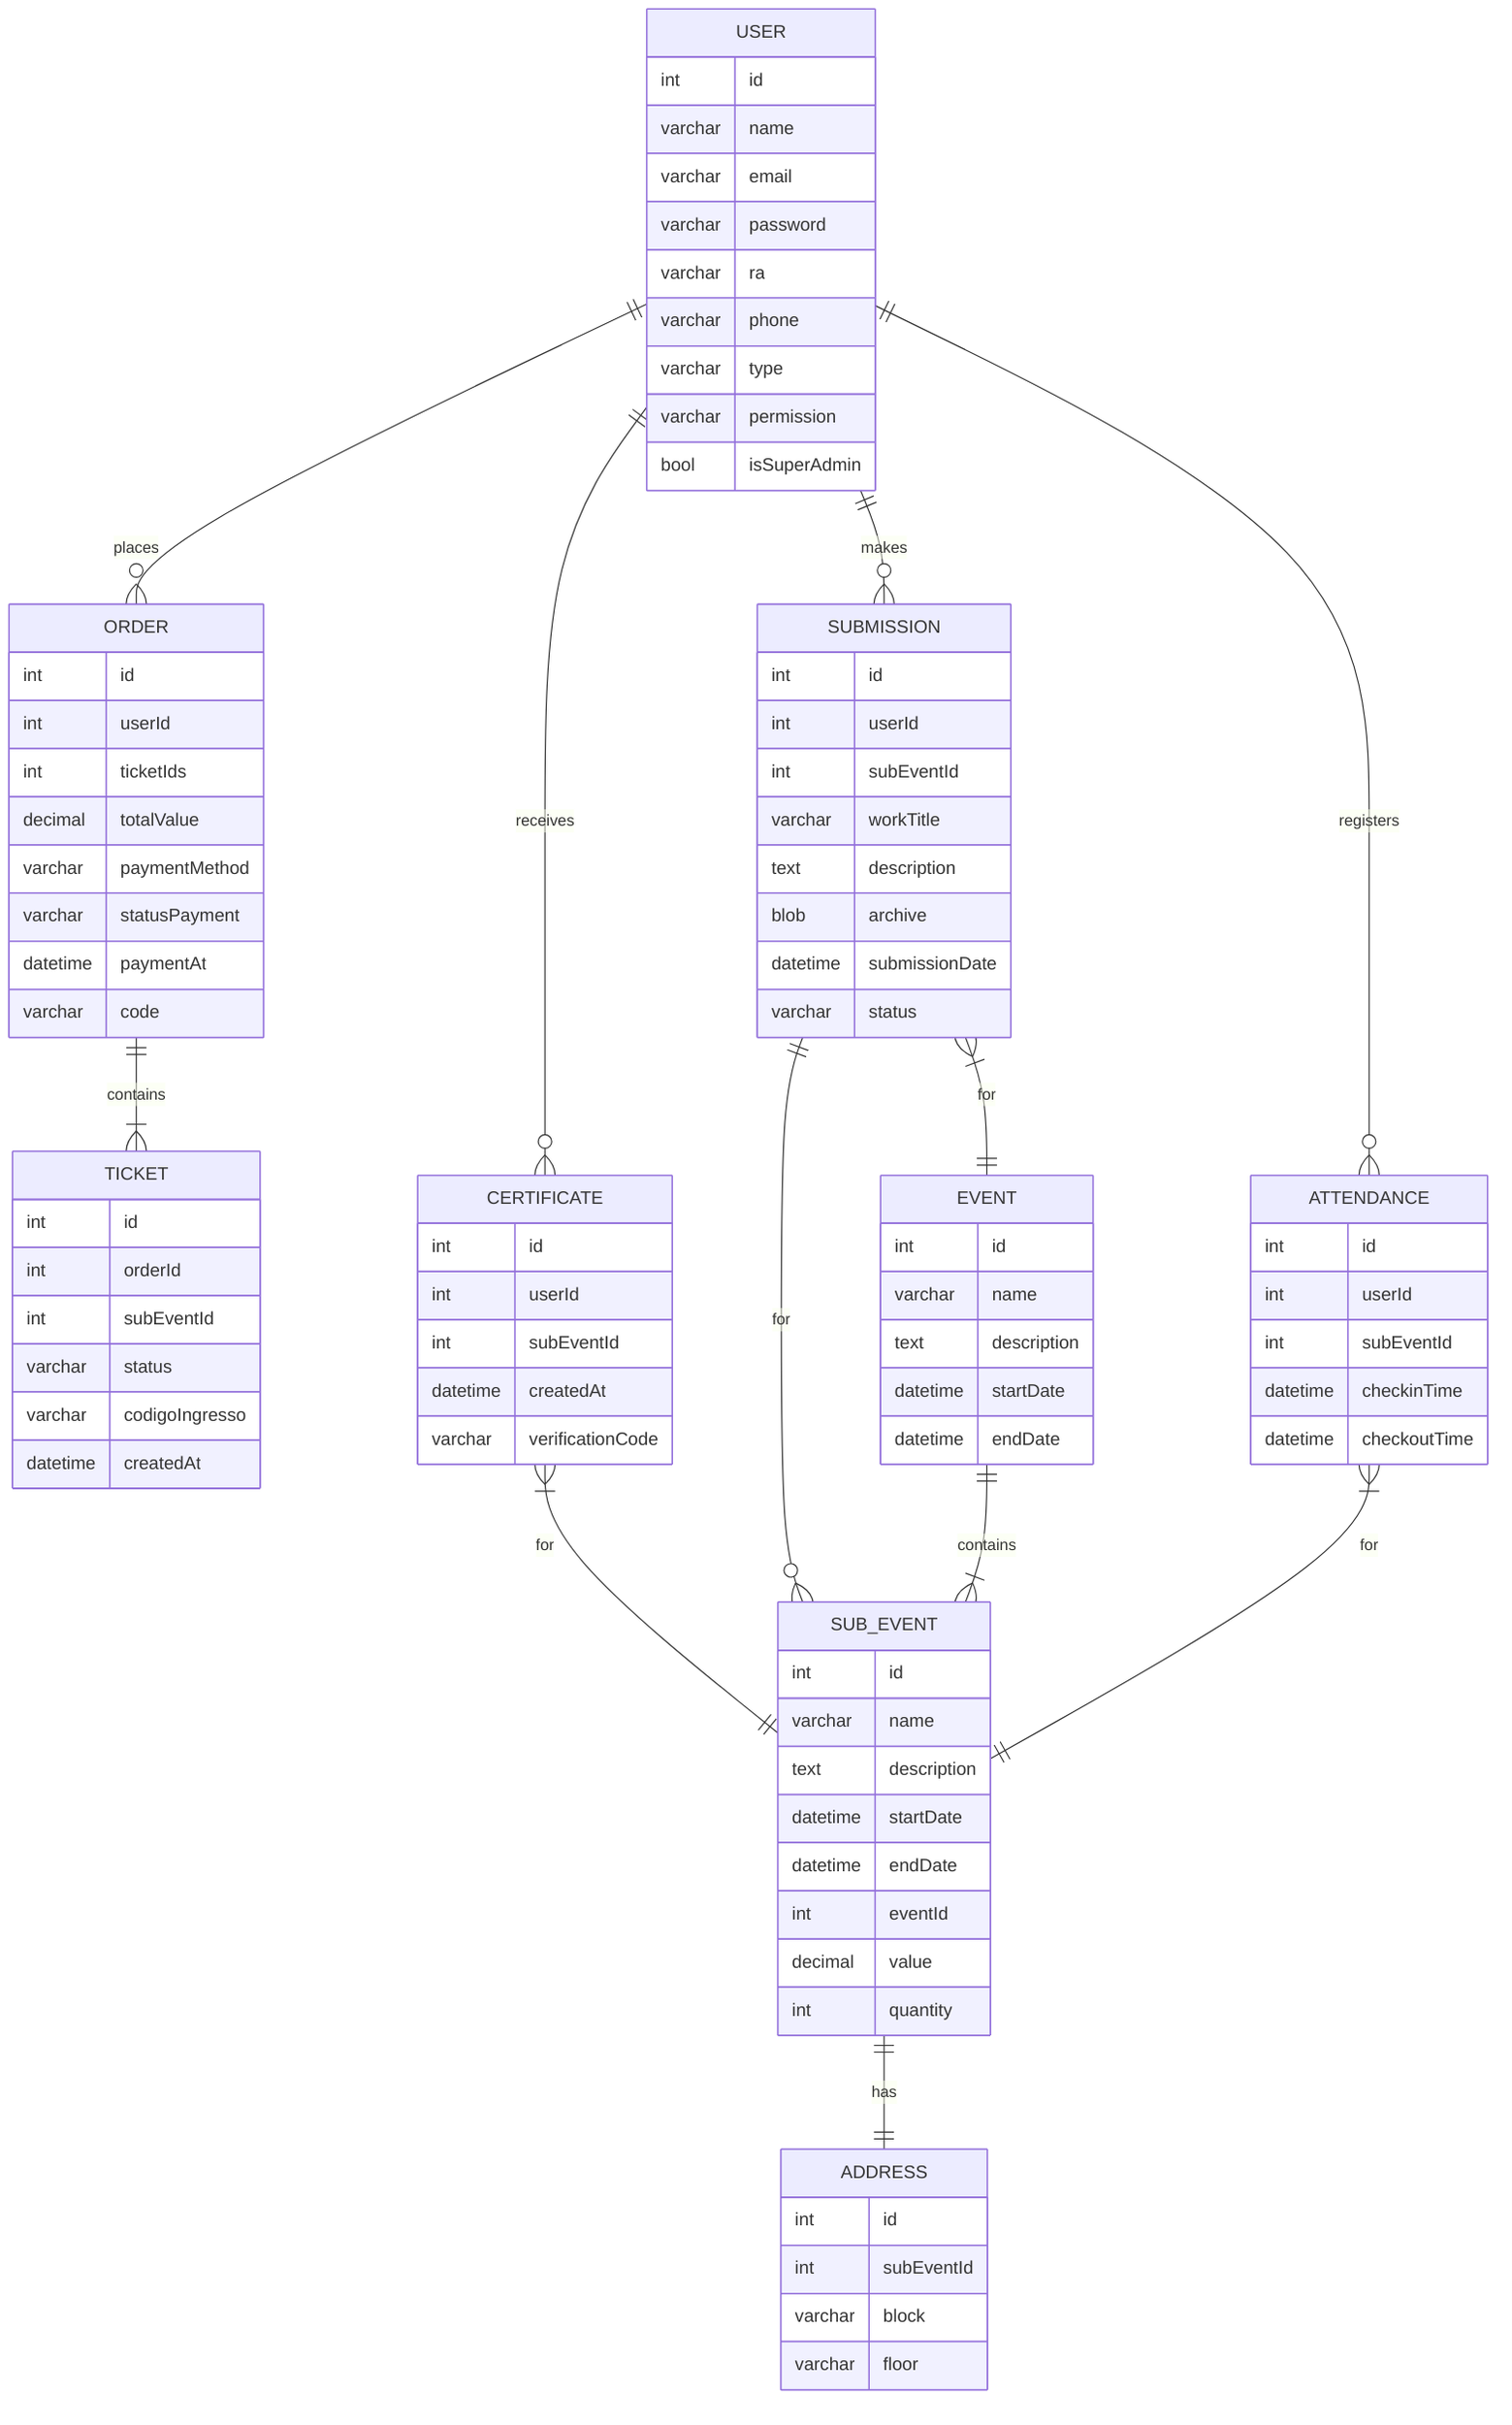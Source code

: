erDiagram
    USER ||--o{ ORDER : places
    ORDER ||--|{ TICKET : contains
    USER ||--o{ CERTIFICATE : receives
    CERTIFICATE }|--|| SUB_EVENT : "for"
    USER ||--o{ SUBMISSION : makes
    SUBMISSION }|--|| EVENT : "for"
    SUBMISSION ||--o{ SUB_EVENT : "for"
    EVENT ||--|{ SUB_EVENT : contains
    SUB_EVENT ||--|| ADDRESS : has
    USER ||--o{ ATTENDANCE : registers
    ATTENDANCE }|--|| SUB_EVENT : "for"

    USER {
        int id
        varchar name
        varchar email
        varchar password
        varchar ra
        varchar phone
        varchar type
        varchar permission
        bool isSuperAdmin
    }

    ORDER {
        int id
        int userId
        int ticketIds
        decimal totalValue
        varchar paymentMethod
        varchar statusPayment
        datetime paymentAt
        varchar code
    }

    TICKET {
        int id
        int orderId
        int subEventId
        varchar status
        varchar codigoIngresso
        datetime createdAt
    }

    CERTIFICATE {
        int id
        int userId
        int subEventId
        datetime createdAt
        varchar verificationCode
    }

    SUBMISSION {
        int id
        int userId
        int subEventId
        varchar workTitle
        text description
        blob archive
        datetime submissionDate
        varchar status
    }

    EVENT {
        int id
        varchar name
        text description
        datetime startDate
        datetime endDate
    }

    SUB_EVENT {
        int id
        varchar name
        text description
        datetime startDate
        datetime endDate
        int eventId
        decimal value
        int quantity
    }

    ADDRESS {
        int id
        int subEventId
        varchar block
        varchar floor
    }

    ATTENDANCE {
        int id
        int userId
        int subEventId
        datetime checkinTime
        datetime checkoutTime
    }